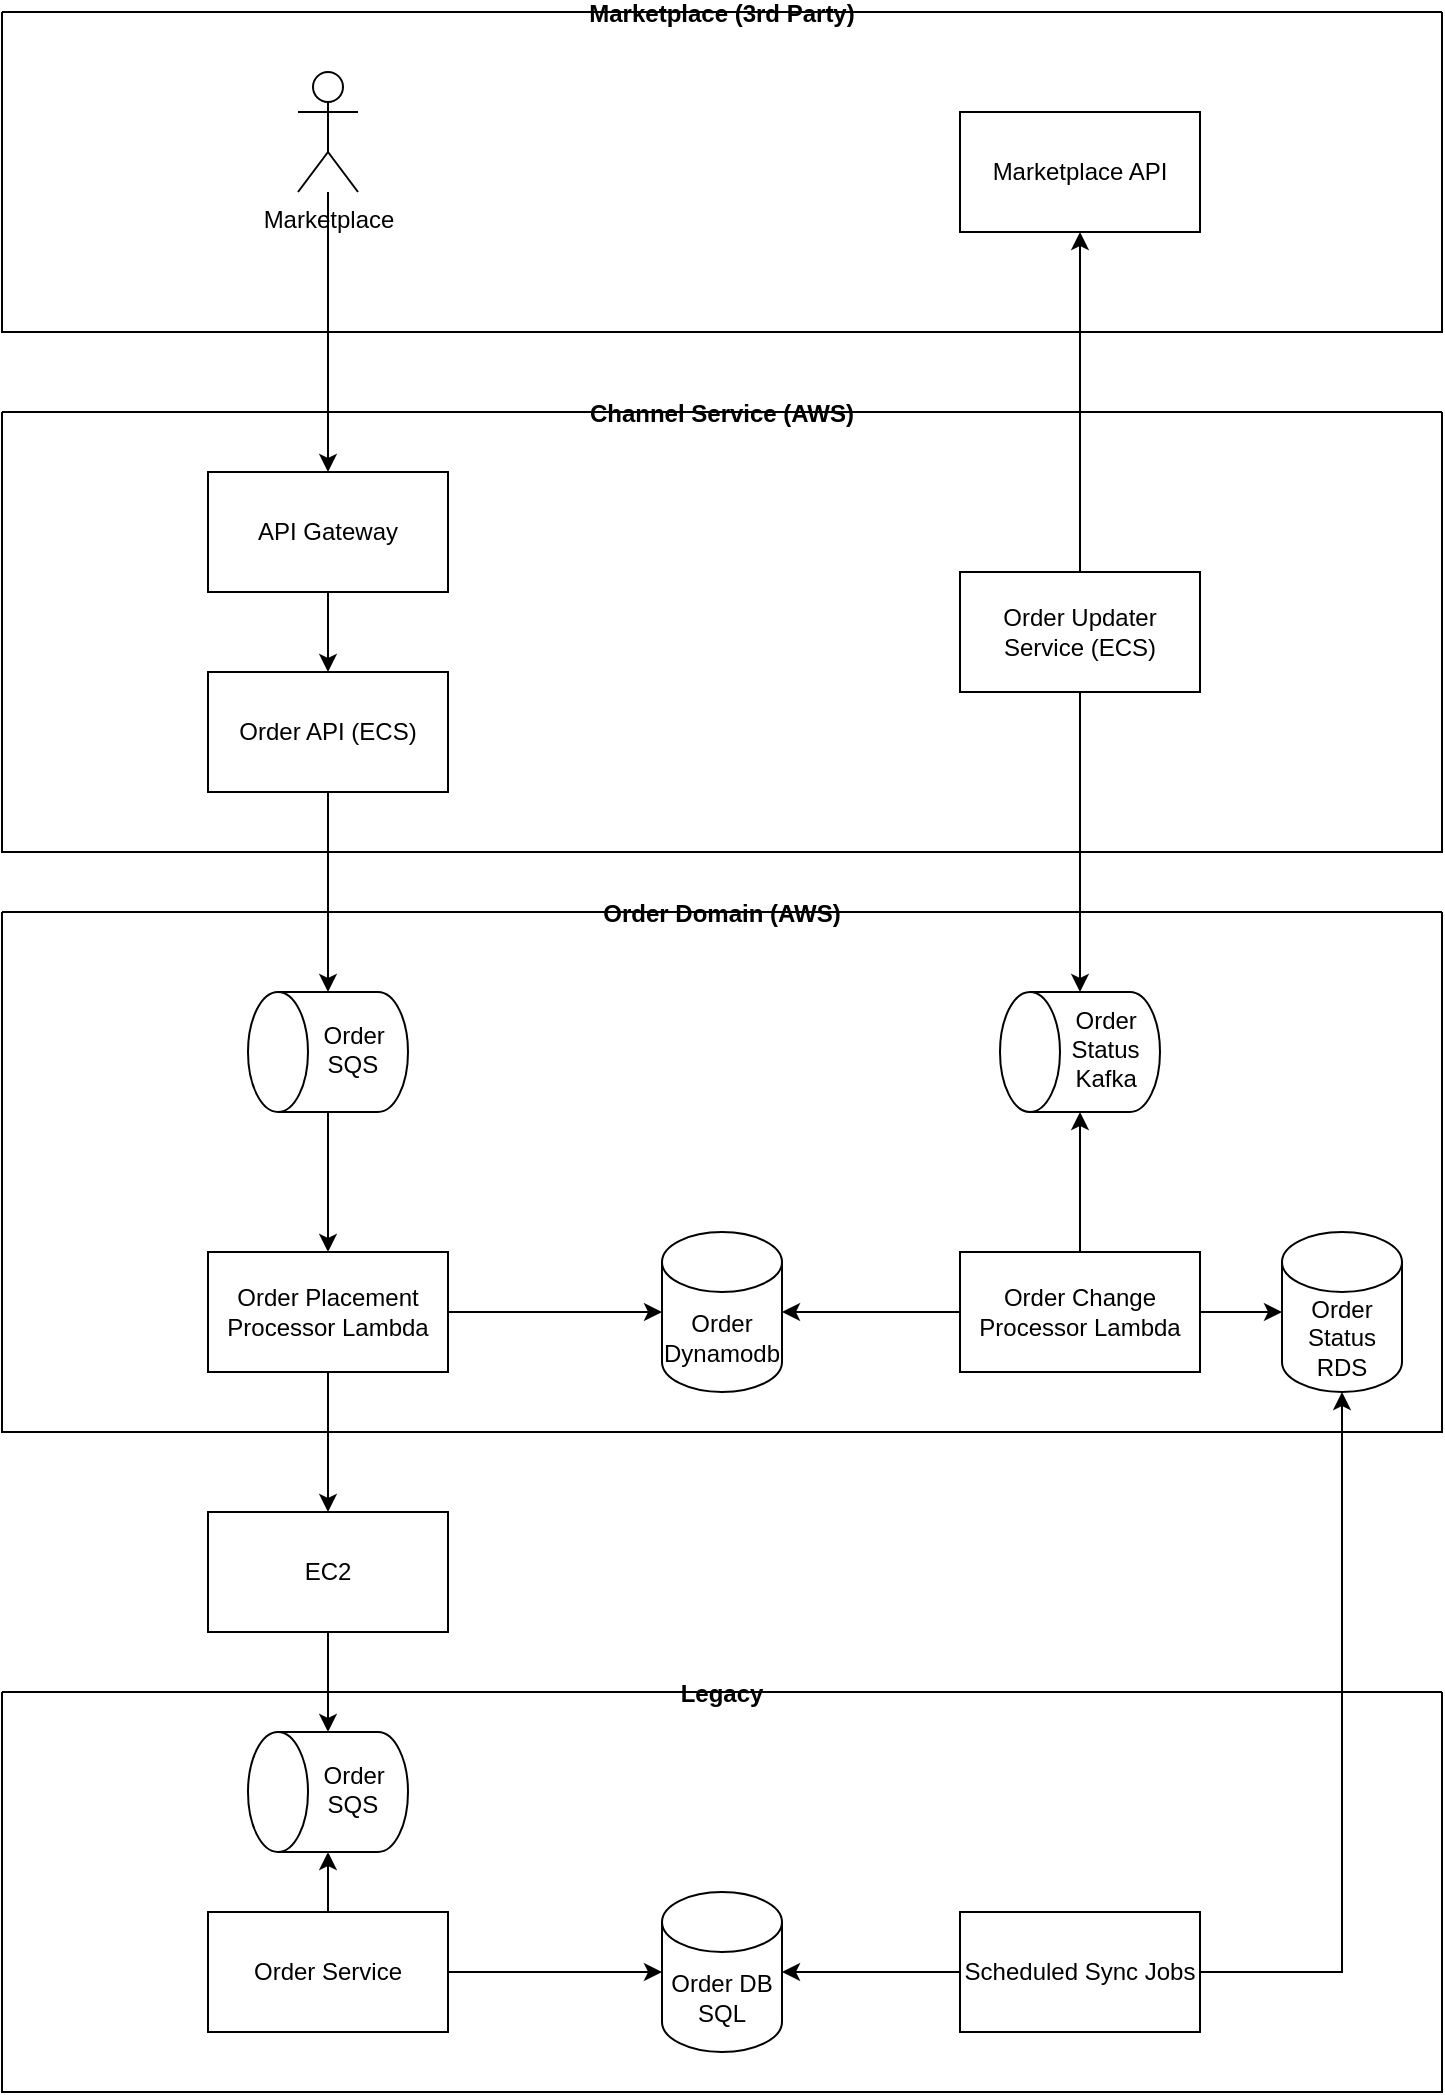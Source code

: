 <mxfile version="28.0.7">
  <diagram name="Page-1" id="i74SUtEJPaXxr554whLq">
    <mxGraphModel dx="1715" dy="955" grid="1" gridSize="10" guides="1" tooltips="1" connect="1" arrows="1" fold="1" page="1" pageScale="1" pageWidth="827" pageHeight="1169" math="0" shadow="0">
      <root>
        <mxCell id="0" />
        <mxCell id="1" parent="0" />
        <mxCell id="lLDedmcQ7TLhQcj5pJ-E-3" style="edgeStyle=orthogonalEdgeStyle;rounded=0;orthogonalLoop=1;jettySize=auto;html=1;entryX=0.5;entryY=0;entryDx=0;entryDy=0;" parent="1" source="lLDedmcQ7TLhQcj5pJ-E-2" target="lLDedmcQ7TLhQcj5pJ-E-1" edge="1">
          <mxGeometry relative="1" as="geometry" />
        </mxCell>
        <mxCell id="lLDedmcQ7TLhQcj5pJ-E-7" style="edgeStyle=orthogonalEdgeStyle;rounded=0;orthogonalLoop=1;jettySize=auto;html=1;" parent="1" source="lLDedmcQ7TLhQcj5pJ-E-4" target="lLDedmcQ7TLhQcj5pJ-E-6" edge="1">
          <mxGeometry relative="1" as="geometry" />
        </mxCell>
        <mxCell id="lLDedmcQ7TLhQcj5pJ-E-18" style="edgeStyle=orthogonalEdgeStyle;rounded=0;orthogonalLoop=1;jettySize=auto;html=1;" parent="1" source="lLDedmcQ7TLhQcj5pJ-E-16" target="dtsL_xxK6jFfi1139Xua-1" edge="1">
          <mxGeometry relative="1" as="geometry">
            <mxPoint x="579" y="780" as="targetPoint" />
          </mxGeometry>
        </mxCell>
        <mxCell id="lLDedmcQ7TLhQcj5pJ-E-22" style="edgeStyle=orthogonalEdgeStyle;rounded=0;orthogonalLoop=1;jettySize=auto;html=1;" parent="1" source="lLDedmcQ7TLhQcj5pJ-E-20" target="lLDedmcQ7TLhQcj5pJ-E-21" edge="1">
          <mxGeometry relative="1" as="geometry" />
        </mxCell>
        <mxCell id="lLDedmcQ7TLhQcj5pJ-E-24" style="edgeStyle=orthogonalEdgeStyle;rounded=0;orthogonalLoop=1;jettySize=auto;html=1;" parent="1" source="lLDedmcQ7TLhQcj5pJ-E-20" target="lLDedmcQ7TLhQcj5pJ-E-19" edge="1">
          <mxGeometry relative="1" as="geometry">
            <mxPoint x="710" y="540" as="targetPoint" />
          </mxGeometry>
        </mxCell>
        <mxCell id="dtsL_xxK6jFfi1139Xua-3" value="Legacy" style="swimlane;startSize=0;" parent="1" vertex="1">
          <mxGeometry x="40" y="900" width="720" height="200" as="geometry" />
        </mxCell>
        <mxCell id="lLDedmcQ7TLhQcj5pJ-E-15" style="edgeStyle=orthogonalEdgeStyle;rounded=0;orthogonalLoop=1;jettySize=auto;html=1;" parent="dtsL_xxK6jFfi1139Xua-3" source="lLDedmcQ7TLhQcj5pJ-E-11" target="lLDedmcQ7TLhQcj5pJ-E-14" edge="1">
          <mxGeometry relative="1" as="geometry" />
        </mxCell>
        <mxCell id="lLDedmcQ7TLhQcj5pJ-E-11" value="Order Service" style="rounded=0;whiteSpace=wrap;html=1;" parent="dtsL_xxK6jFfi1139Xua-3" vertex="1">
          <mxGeometry x="103" y="110" width="120" height="60" as="geometry" />
        </mxCell>
        <mxCell id="lLDedmcQ7TLhQcj5pJ-E-14" value="Order DB SQL" style="shape=cylinder3;whiteSpace=wrap;html=1;boundedLbl=1;backgroundOutline=1;size=15;" parent="dtsL_xxK6jFfi1139Xua-3" vertex="1">
          <mxGeometry x="330" y="100" width="60" height="80" as="geometry" />
        </mxCell>
        <mxCell id="lLDedmcQ7TLhQcj5pJ-E-16" value="Scheduled Sync Jobs" style="rounded=0;whiteSpace=wrap;html=1;" parent="dtsL_xxK6jFfi1139Xua-3" vertex="1">
          <mxGeometry x="479" y="110" width="120" height="60" as="geometry" />
        </mxCell>
        <mxCell id="lLDedmcQ7TLhQcj5pJ-E-17" style="edgeStyle=orthogonalEdgeStyle;rounded=0;orthogonalLoop=1;jettySize=auto;html=1;entryX=1;entryY=0.5;entryDx=0;entryDy=0;entryPerimeter=0;" parent="dtsL_xxK6jFfi1139Xua-3" source="lLDedmcQ7TLhQcj5pJ-E-16" target="lLDedmcQ7TLhQcj5pJ-E-14" edge="1">
          <mxGeometry relative="1" as="geometry" />
        </mxCell>
        <mxCell id="LaQOIQF6EhnFDMQIrNYH-1" value="Order SQS" style="shape=cylinder3;whiteSpace=wrap;html=1;boundedLbl=1;backgroundOutline=1;size=15;rotation=-90;textDirection=vertical-rl;" vertex="1" parent="dtsL_xxK6jFfi1139Xua-3">
          <mxGeometry x="133" y="10" width="60" height="80" as="geometry" />
        </mxCell>
        <mxCell id="LaQOIQF6EhnFDMQIrNYH-5" style="edgeStyle=orthogonalEdgeStyle;rounded=0;orthogonalLoop=1;jettySize=auto;html=1;entryX=0;entryY=0.5;entryDx=0;entryDy=0;entryPerimeter=0;" edge="1" parent="dtsL_xxK6jFfi1139Xua-3" source="lLDedmcQ7TLhQcj5pJ-E-11" target="LaQOIQF6EhnFDMQIrNYH-1">
          <mxGeometry relative="1" as="geometry" />
        </mxCell>
        <mxCell id="dtsL_xxK6jFfi1139Xua-4" value="Order Domain (AWS)" style="swimlane;startSize=0;" parent="1" vertex="1">
          <mxGeometry x="40" y="510" width="720" height="260" as="geometry" />
        </mxCell>
        <mxCell id="dtsL_xxK6jFfi1139Xua-1" value="Order Status RDS" style="shape=cylinder3;whiteSpace=wrap;html=1;boundedLbl=1;backgroundOutline=1;size=15;" parent="dtsL_xxK6jFfi1139Xua-4" vertex="1">
          <mxGeometry x="640" y="160" width="60" height="80" as="geometry" />
        </mxCell>
        <mxCell id="lLDedmcQ7TLhQcj5pJ-E-9" value="Order Placement Processor Lambda" style="rounded=0;whiteSpace=wrap;html=1;" parent="dtsL_xxK6jFfi1139Xua-4" vertex="1">
          <mxGeometry x="103" y="170" width="120" height="60" as="geometry" />
        </mxCell>
        <mxCell id="lLDedmcQ7TLhQcj5pJ-E-8" value="Order Dynamodb" style="shape=cylinder3;whiteSpace=wrap;html=1;boundedLbl=1;backgroundOutline=1;size=15;" parent="dtsL_xxK6jFfi1139Xua-4" vertex="1">
          <mxGeometry x="330" y="160" width="60" height="80" as="geometry" />
        </mxCell>
        <mxCell id="lLDedmcQ7TLhQcj5pJ-E-13" style="edgeStyle=orthogonalEdgeStyle;rounded=0;orthogonalLoop=1;jettySize=auto;html=1;" parent="dtsL_xxK6jFfi1139Xua-4" source="lLDedmcQ7TLhQcj5pJ-E-9" target="lLDedmcQ7TLhQcj5pJ-E-8" edge="1">
          <mxGeometry relative="1" as="geometry" />
        </mxCell>
        <mxCell id="dtsL_xxK6jFfi1139Xua-8" style="edgeStyle=orthogonalEdgeStyle;rounded=0;orthogonalLoop=1;jettySize=auto;html=1;" parent="dtsL_xxK6jFfi1139Xua-4" source="lLDedmcQ7TLhQcj5pJ-E-25" target="lLDedmcQ7TLhQcj5pJ-E-19" edge="1">
          <mxGeometry relative="1" as="geometry" />
        </mxCell>
        <mxCell id="lLDedmcQ7TLhQcj5pJ-E-25" value="Order Change Processor Lambda" style="rounded=0;whiteSpace=wrap;html=1;" parent="dtsL_xxK6jFfi1139Xua-4" vertex="1">
          <mxGeometry x="479" y="170" width="120" height="60" as="geometry" />
        </mxCell>
        <mxCell id="lLDedmcQ7TLhQcj5pJ-E-26" style="edgeStyle=orthogonalEdgeStyle;rounded=0;orthogonalLoop=1;jettySize=auto;html=1;" parent="dtsL_xxK6jFfi1139Xua-4" source="lLDedmcQ7TLhQcj5pJ-E-25" target="lLDedmcQ7TLhQcj5pJ-E-8" edge="1">
          <mxGeometry relative="1" as="geometry" />
        </mxCell>
        <mxCell id="lLDedmcQ7TLhQcj5pJ-E-19" value="Order Status Kafka" style="shape=cylinder3;whiteSpace=wrap;html=1;boundedLbl=1;backgroundOutline=1;size=15;rotation=-90;textDirection=vertical-rl;" parent="dtsL_xxK6jFfi1139Xua-4" vertex="1">
          <mxGeometry x="509" y="30" width="60" height="80" as="geometry" />
        </mxCell>
        <mxCell id="lLDedmcQ7TLhQcj5pJ-E-6" value="Order SQS" style="shape=cylinder3;whiteSpace=wrap;html=1;boundedLbl=1;backgroundOutline=1;size=15;rotation=-90;textDirection=vertical-rl;" parent="dtsL_xxK6jFfi1139Xua-4" vertex="1">
          <mxGeometry x="133" y="30" width="60" height="80" as="geometry" />
        </mxCell>
        <mxCell id="lLDedmcQ7TLhQcj5pJ-E-10" style="edgeStyle=orthogonalEdgeStyle;rounded=0;orthogonalLoop=1;jettySize=auto;html=1;" parent="dtsL_xxK6jFfi1139Xua-4" source="lLDedmcQ7TLhQcj5pJ-E-6" target="lLDedmcQ7TLhQcj5pJ-E-9" edge="1">
          <mxGeometry relative="1" as="geometry" />
        </mxCell>
        <mxCell id="LaQOIQF6EhnFDMQIrNYH-6" style="edgeStyle=orthogonalEdgeStyle;rounded=0;orthogonalLoop=1;jettySize=auto;html=1;entryX=0;entryY=0.5;entryDx=0;entryDy=0;entryPerimeter=0;" edge="1" parent="dtsL_xxK6jFfi1139Xua-4" source="lLDedmcQ7TLhQcj5pJ-E-25" target="dtsL_xxK6jFfi1139Xua-1">
          <mxGeometry relative="1" as="geometry" />
        </mxCell>
        <mxCell id="dtsL_xxK6jFfi1139Xua-9" value="Channel Service (AWS)" style="swimlane;startSize=0;" parent="1" vertex="1">
          <mxGeometry x="40" y="260" width="720" height="220" as="geometry" />
        </mxCell>
        <mxCell id="lLDedmcQ7TLhQcj5pJ-E-20" value="Order Updater Service (ECS)" style="rounded=0;whiteSpace=wrap;html=1;" parent="dtsL_xxK6jFfi1139Xua-9" vertex="1">
          <mxGeometry x="479" y="80" width="120" height="60" as="geometry" />
        </mxCell>
        <mxCell id="lLDedmcQ7TLhQcj5pJ-E-4" value="Order API (ECS)" style="rounded=0;whiteSpace=wrap;html=1;" parent="dtsL_xxK6jFfi1139Xua-9" vertex="1">
          <mxGeometry x="103" y="130" width="120" height="60" as="geometry" />
        </mxCell>
        <mxCell id="lLDedmcQ7TLhQcj5pJ-E-1" value="API Gateway" style="rounded=0;whiteSpace=wrap;html=1;" parent="dtsL_xxK6jFfi1139Xua-9" vertex="1">
          <mxGeometry x="103" y="30" width="120" height="60" as="geometry" />
        </mxCell>
        <mxCell id="lLDedmcQ7TLhQcj5pJ-E-5" style="edgeStyle=orthogonalEdgeStyle;rounded=0;orthogonalLoop=1;jettySize=auto;html=1;" parent="dtsL_xxK6jFfi1139Xua-9" source="lLDedmcQ7TLhQcj5pJ-E-1" target="lLDedmcQ7TLhQcj5pJ-E-4" edge="1">
          <mxGeometry relative="1" as="geometry" />
        </mxCell>
        <mxCell id="dtsL_xxK6jFfi1139Xua-10" value="Marketplace (3rd Party)" style="swimlane;startSize=0;" parent="1" vertex="1">
          <mxGeometry x="40" y="60" width="720" height="160" as="geometry" />
        </mxCell>
        <mxCell id="lLDedmcQ7TLhQcj5pJ-E-21" value="Marketplace API" style="rounded=0;whiteSpace=wrap;html=1;" parent="dtsL_xxK6jFfi1139Xua-10" vertex="1">
          <mxGeometry x="479" y="50" width="120" height="60" as="geometry" />
        </mxCell>
        <mxCell id="lLDedmcQ7TLhQcj5pJ-E-2" value="&lt;span style=&quot;text-wrap-mode: wrap;&quot;&gt;Marketplace&lt;/span&gt;" style="shape=umlActor;verticalLabelPosition=bottom;verticalAlign=top;html=1;outlineConnect=0;" parent="dtsL_xxK6jFfi1139Xua-10" vertex="1">
          <mxGeometry x="148" y="30" width="30" height="60" as="geometry" />
        </mxCell>
        <mxCell id="v3nFX1cAJuuVKFPmxPGM-2" style="edgeStyle=orthogonalEdgeStyle;rounded=0;orthogonalLoop=1;jettySize=auto;html=1;entryX=1;entryY=0.5;entryDx=0;entryDy=0;entryPerimeter=0;" parent="1" source="lLDedmcQ7TLhQcj5pJ-E-29" target="LaQOIQF6EhnFDMQIrNYH-1" edge="1">
          <mxGeometry relative="1" as="geometry" />
        </mxCell>
        <mxCell id="lLDedmcQ7TLhQcj5pJ-E-29" value="EC2" style="rounded=0;whiteSpace=wrap;html=1;" parent="1" vertex="1">
          <mxGeometry x="143" y="810" width="120" height="60" as="geometry" />
        </mxCell>
        <mxCell id="v3nFX1cAJuuVKFPmxPGM-1" style="edgeStyle=orthogonalEdgeStyle;rounded=0;orthogonalLoop=1;jettySize=auto;html=1;" parent="1" source="lLDedmcQ7TLhQcj5pJ-E-9" target="lLDedmcQ7TLhQcj5pJ-E-29" edge="1">
          <mxGeometry relative="1" as="geometry" />
        </mxCell>
      </root>
    </mxGraphModel>
  </diagram>
</mxfile>
